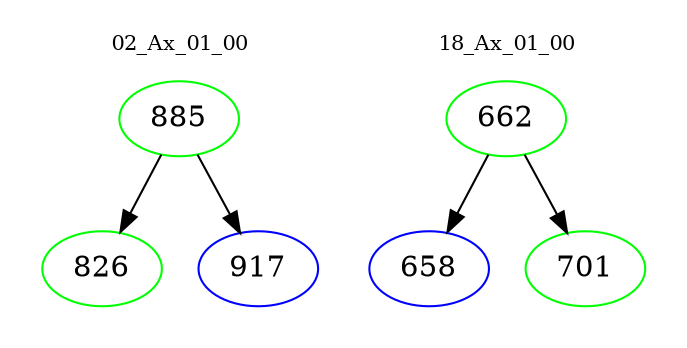 digraph{
subgraph cluster_0 {
color = white
label = "02_Ax_01_00";
fontsize=10;
T0_885 [label="885", color="green"]
T0_885 -> T0_826 [color="black"]
T0_826 [label="826", color="green"]
T0_885 -> T0_917 [color="black"]
T0_917 [label="917", color="blue"]
}
subgraph cluster_1 {
color = white
label = "18_Ax_01_00";
fontsize=10;
T1_662 [label="662", color="green"]
T1_662 -> T1_658 [color="black"]
T1_658 [label="658", color="blue"]
T1_662 -> T1_701 [color="black"]
T1_701 [label="701", color="green"]
}
}

